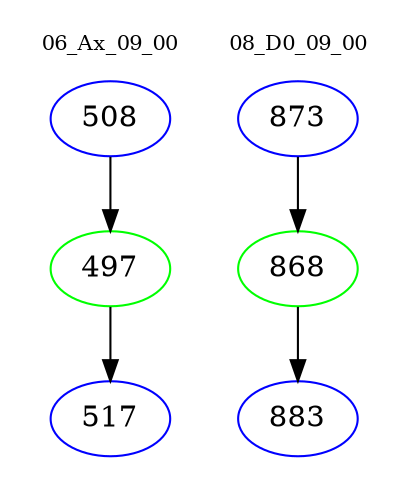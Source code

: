 digraph{
subgraph cluster_0 {
color = white
label = "06_Ax_09_00";
fontsize=10;
T0_508 [label="508", color="blue"]
T0_508 -> T0_497 [color="black"]
T0_497 [label="497", color="green"]
T0_497 -> T0_517 [color="black"]
T0_517 [label="517", color="blue"]
}
subgraph cluster_1 {
color = white
label = "08_D0_09_00";
fontsize=10;
T1_873 [label="873", color="blue"]
T1_873 -> T1_868 [color="black"]
T1_868 [label="868", color="green"]
T1_868 -> T1_883 [color="black"]
T1_883 [label="883", color="blue"]
}
}
